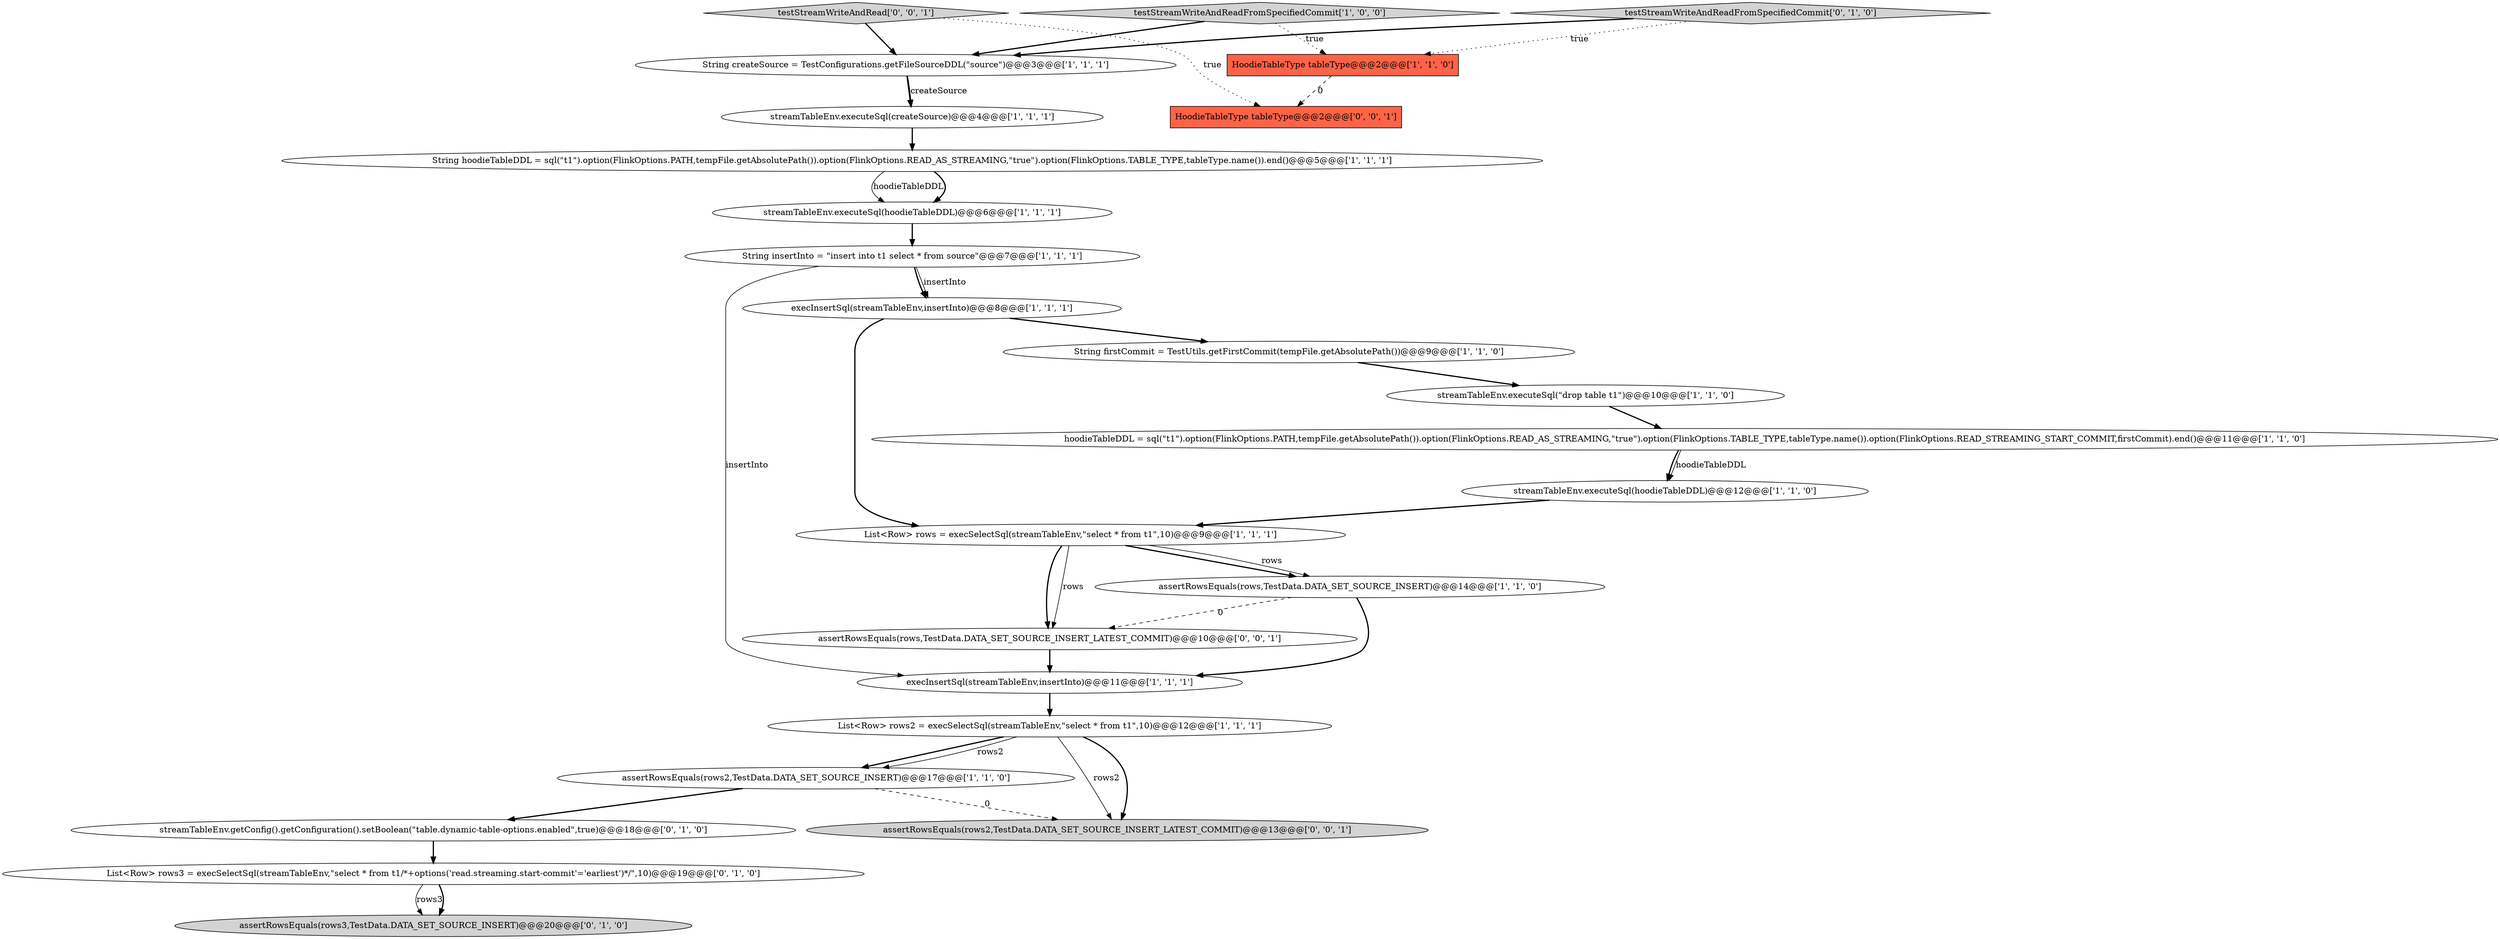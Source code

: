 digraph {
14 [style = filled, label = "List<Row> rows2 = execSelectSql(streamTableEnv,\"select * from t1\",10)@@@12@@@['1', '1', '1']", fillcolor = white, shape = ellipse image = "AAA0AAABBB1BBB"];
17 [style = filled, label = "testStreamWriteAndReadFromSpecifiedCommit['0', '1', '0']", fillcolor = lightgray, shape = diamond image = "AAA0AAABBB2BBB"];
21 [style = filled, label = "assertRowsEquals(rows,TestData.DATA_SET_SOURCE_INSERT_LATEST_COMMIT)@@@10@@@['0', '0', '1']", fillcolor = white, shape = ellipse image = "AAA0AAABBB3BBB"];
15 [style = filled, label = "streamTableEnv.executeSql(hoodieTableDDL)@@@12@@@['1', '1', '0']", fillcolor = white, shape = ellipse image = "AAA0AAABBB1BBB"];
3 [style = filled, label = "String createSource = TestConfigurations.getFileSourceDDL(\"source\")@@@3@@@['1', '1', '1']", fillcolor = white, shape = ellipse image = "AAA0AAABBB1BBB"];
7 [style = filled, label = "String insertInto = \"insert into t1 select * from source\"@@@7@@@['1', '1', '1']", fillcolor = white, shape = ellipse image = "AAA0AAABBB1BBB"];
1 [style = filled, label = "String hoodieTableDDL = sql(\"t1\").option(FlinkOptions.PATH,tempFile.getAbsolutePath()).option(FlinkOptions.READ_AS_STREAMING,\"true\").option(FlinkOptions.TABLE_TYPE,tableType.name()).end()@@@5@@@['1', '1', '1']", fillcolor = white, shape = ellipse image = "AAA0AAABBB1BBB"];
23 [style = filled, label = "testStreamWriteAndRead['0', '0', '1']", fillcolor = lightgray, shape = diamond image = "AAA0AAABBB3BBB"];
0 [style = filled, label = "assertRowsEquals(rows2,TestData.DATA_SET_SOURCE_INSERT)@@@17@@@['1', '1', '0']", fillcolor = white, shape = ellipse image = "AAA0AAABBB1BBB"];
16 [style = filled, label = "streamTableEnv.executeSql(hoodieTableDDL)@@@6@@@['1', '1', '1']", fillcolor = white, shape = ellipse image = "AAA0AAABBB1BBB"];
2 [style = filled, label = "testStreamWriteAndReadFromSpecifiedCommit['1', '0', '0']", fillcolor = lightgray, shape = diamond image = "AAA0AAABBB1BBB"];
13 [style = filled, label = "streamTableEnv.executeSql(createSource)@@@4@@@['1', '1', '1']", fillcolor = white, shape = ellipse image = "AAA0AAABBB1BBB"];
20 [style = filled, label = "streamTableEnv.getConfig().getConfiguration().setBoolean(\"table.dynamic-table-options.enabled\",true)@@@18@@@['0', '1', '0']", fillcolor = white, shape = ellipse image = "AAA1AAABBB2BBB"];
8 [style = filled, label = "streamTableEnv.executeSql(\"drop table t1\")@@@10@@@['1', '1', '0']", fillcolor = white, shape = ellipse image = "AAA0AAABBB1BBB"];
18 [style = filled, label = "assertRowsEquals(rows3,TestData.DATA_SET_SOURCE_INSERT)@@@20@@@['0', '1', '0']", fillcolor = lightgray, shape = ellipse image = "AAA1AAABBB2BBB"];
11 [style = filled, label = "List<Row> rows = execSelectSql(streamTableEnv,\"select * from t1\",10)@@@9@@@['1', '1', '1']", fillcolor = white, shape = ellipse image = "AAA0AAABBB1BBB"];
24 [style = filled, label = "HoodieTableType tableType@@@2@@@['0', '0', '1']", fillcolor = tomato, shape = box image = "AAA0AAABBB3BBB"];
12 [style = filled, label = "hoodieTableDDL = sql(\"t1\").option(FlinkOptions.PATH,tempFile.getAbsolutePath()).option(FlinkOptions.READ_AS_STREAMING,\"true\").option(FlinkOptions.TABLE_TYPE,tableType.name()).option(FlinkOptions.READ_STREAMING_START_COMMIT,firstCommit).end()@@@11@@@['1', '1', '0']", fillcolor = white, shape = ellipse image = "AAA0AAABBB1BBB"];
19 [style = filled, label = "List<Row> rows3 = execSelectSql(streamTableEnv,\"select * from t1/*+options('read.streaming.start-commit'='earliest')*/\",10)@@@19@@@['0', '1', '0']", fillcolor = white, shape = ellipse image = "AAA1AAABBB2BBB"];
6 [style = filled, label = "execInsertSql(streamTableEnv,insertInto)@@@11@@@['1', '1', '1']", fillcolor = white, shape = ellipse image = "AAA0AAABBB1BBB"];
5 [style = filled, label = "execInsertSql(streamTableEnv,insertInto)@@@8@@@['1', '1', '1']", fillcolor = white, shape = ellipse image = "AAA0AAABBB1BBB"];
9 [style = filled, label = "String firstCommit = TestUtils.getFirstCommit(tempFile.getAbsolutePath())@@@9@@@['1', '1', '0']", fillcolor = white, shape = ellipse image = "AAA0AAABBB1BBB"];
10 [style = filled, label = "HoodieTableType tableType@@@2@@@['1', '1', '0']", fillcolor = tomato, shape = box image = "AAA0AAABBB1BBB"];
22 [style = filled, label = "assertRowsEquals(rows2,TestData.DATA_SET_SOURCE_INSERT_LATEST_COMMIT)@@@13@@@['0', '0', '1']", fillcolor = lightgray, shape = ellipse image = "AAA0AAABBB3BBB"];
4 [style = filled, label = "assertRowsEquals(rows,TestData.DATA_SET_SOURCE_INSERT)@@@14@@@['1', '1', '0']", fillcolor = white, shape = ellipse image = "AAA0AAABBB1BBB"];
7->6 [style = solid, label="insertInto"];
23->3 [style = bold, label=""];
4->6 [style = bold, label=""];
11->4 [style = bold, label=""];
3->13 [style = solid, label="createSource"];
1->16 [style = solid, label="hoodieTableDDL"];
11->21 [style = bold, label=""];
14->22 [style = solid, label="rows2"];
8->12 [style = bold, label=""];
4->21 [style = dashed, label="0"];
12->15 [style = bold, label=""];
23->24 [style = dotted, label="true"];
14->0 [style = bold, label=""];
17->3 [style = bold, label=""];
5->9 [style = bold, label=""];
3->13 [style = bold, label=""];
14->0 [style = solid, label="rows2"];
19->18 [style = solid, label="rows3"];
2->10 [style = dotted, label="true"];
20->19 [style = bold, label=""];
2->3 [style = bold, label=""];
0->20 [style = bold, label=""];
12->15 [style = solid, label="hoodieTableDDL"];
10->24 [style = dashed, label="0"];
11->21 [style = solid, label="rows"];
6->14 [style = bold, label=""];
15->11 [style = bold, label=""];
5->11 [style = bold, label=""];
17->10 [style = dotted, label="true"];
13->1 [style = bold, label=""];
7->5 [style = bold, label=""];
16->7 [style = bold, label=""];
7->5 [style = solid, label="insertInto"];
11->4 [style = solid, label="rows"];
9->8 [style = bold, label=""];
1->16 [style = bold, label=""];
21->6 [style = bold, label=""];
19->18 [style = bold, label=""];
0->22 [style = dashed, label="0"];
14->22 [style = bold, label=""];
}
